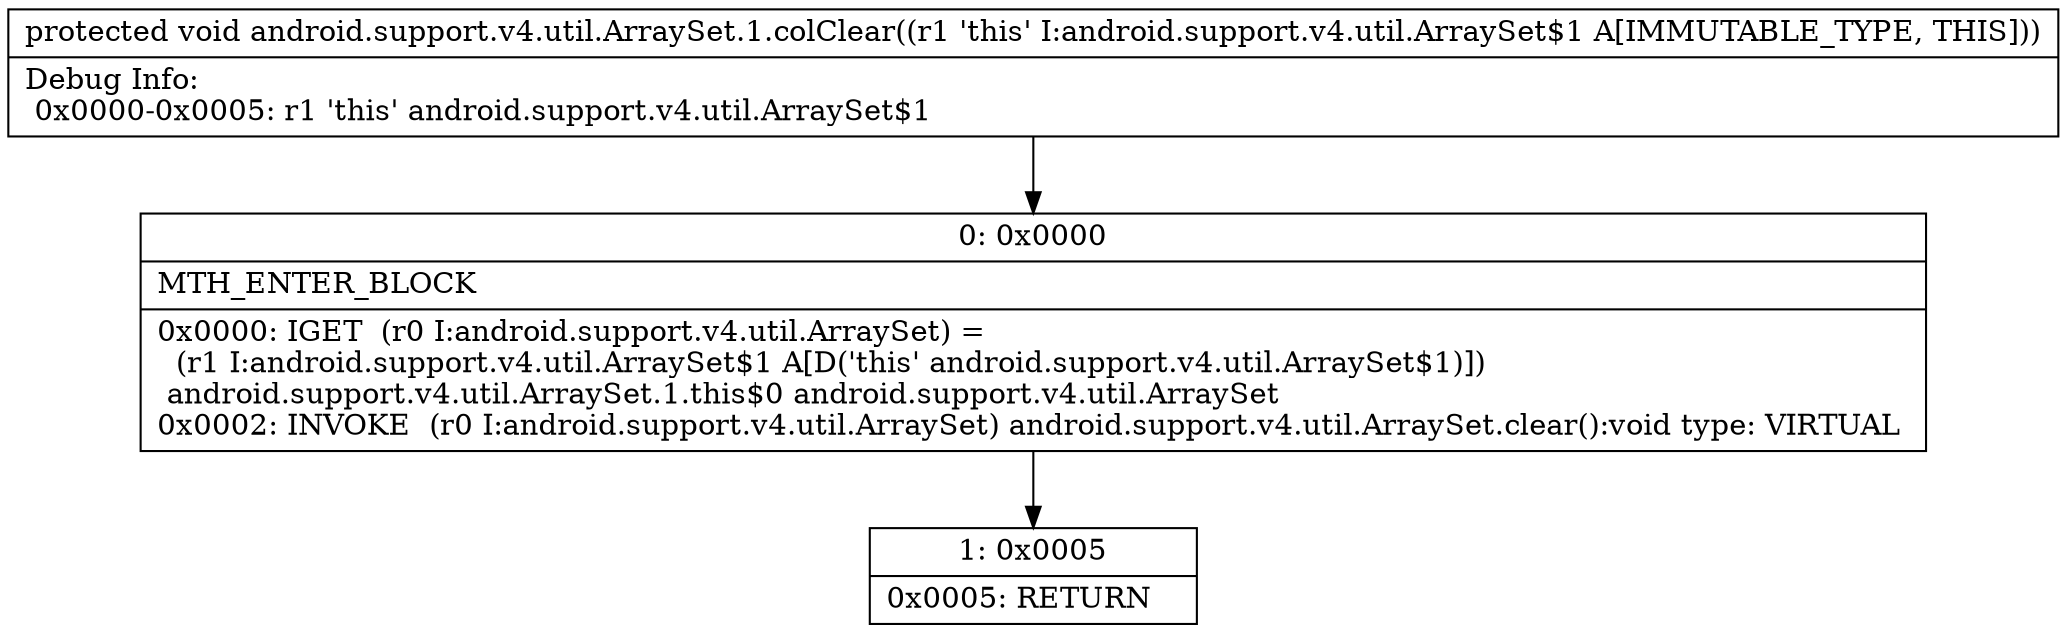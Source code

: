 digraph "CFG forandroid.support.v4.util.ArraySet.1.colClear()V" {
Node_0 [shape=record,label="{0\:\ 0x0000|MTH_ENTER_BLOCK\l|0x0000: IGET  (r0 I:android.support.v4.util.ArraySet) = \l  (r1 I:android.support.v4.util.ArraySet$1 A[D('this' android.support.v4.util.ArraySet$1)])\l android.support.v4.util.ArraySet.1.this$0 android.support.v4.util.ArraySet \l0x0002: INVOKE  (r0 I:android.support.v4.util.ArraySet) android.support.v4.util.ArraySet.clear():void type: VIRTUAL \l}"];
Node_1 [shape=record,label="{1\:\ 0x0005|0x0005: RETURN   \l}"];
MethodNode[shape=record,label="{protected void android.support.v4.util.ArraySet.1.colClear((r1 'this' I:android.support.v4.util.ArraySet$1 A[IMMUTABLE_TYPE, THIS]))  | Debug Info:\l  0x0000\-0x0005: r1 'this' android.support.v4.util.ArraySet$1\l}"];
MethodNode -> Node_0;
Node_0 -> Node_1;
}

